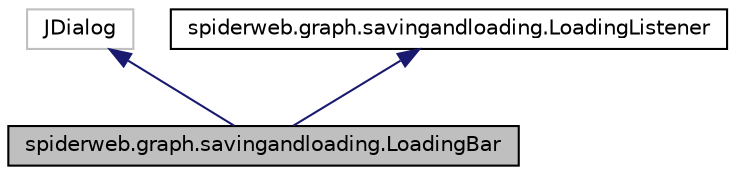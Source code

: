 digraph G
{
  edge [fontname="Helvetica",fontsize="10",labelfontname="Helvetica",labelfontsize="10"];
  node [fontname="Helvetica",fontsize="10",shape=record];
  Node1 [label="spiderweb.graph.savingandloading.LoadingBar",height=0.2,width=0.4,color="black", fillcolor="grey75", style="filled" fontcolor="black"];
  Node2 -> Node1 [dir=back,color="midnightblue",fontsize="10",style="solid",fontname="Helvetica"];
  Node2 [label="JDialog",height=0.2,width=0.4,color="grey75", fillcolor="white", style="filled"];
  Node3 -> Node1 [dir=back,color="midnightblue",fontsize="10",style="solid",fontname="Helvetica"];
  Node3 [label="spiderweb.graph.savingandloading.LoadingListener",height=0.2,width=0.4,color="black", fillcolor="white", style="filled",URL="$interfacespiderweb_1_1graph_1_1savingandloading_1_1_loading_listener.html"];
}
